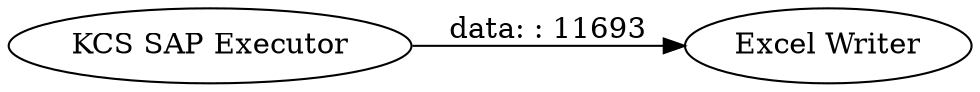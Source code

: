 digraph {
	"5605219974311122317_2" [label="Excel Writer"]
	"5605219974311122317_1" [label="KCS SAP Executor"]
	"5605219974311122317_1" -> "5605219974311122317_2" [label="data: : 11693"]
	rankdir=LR
}
